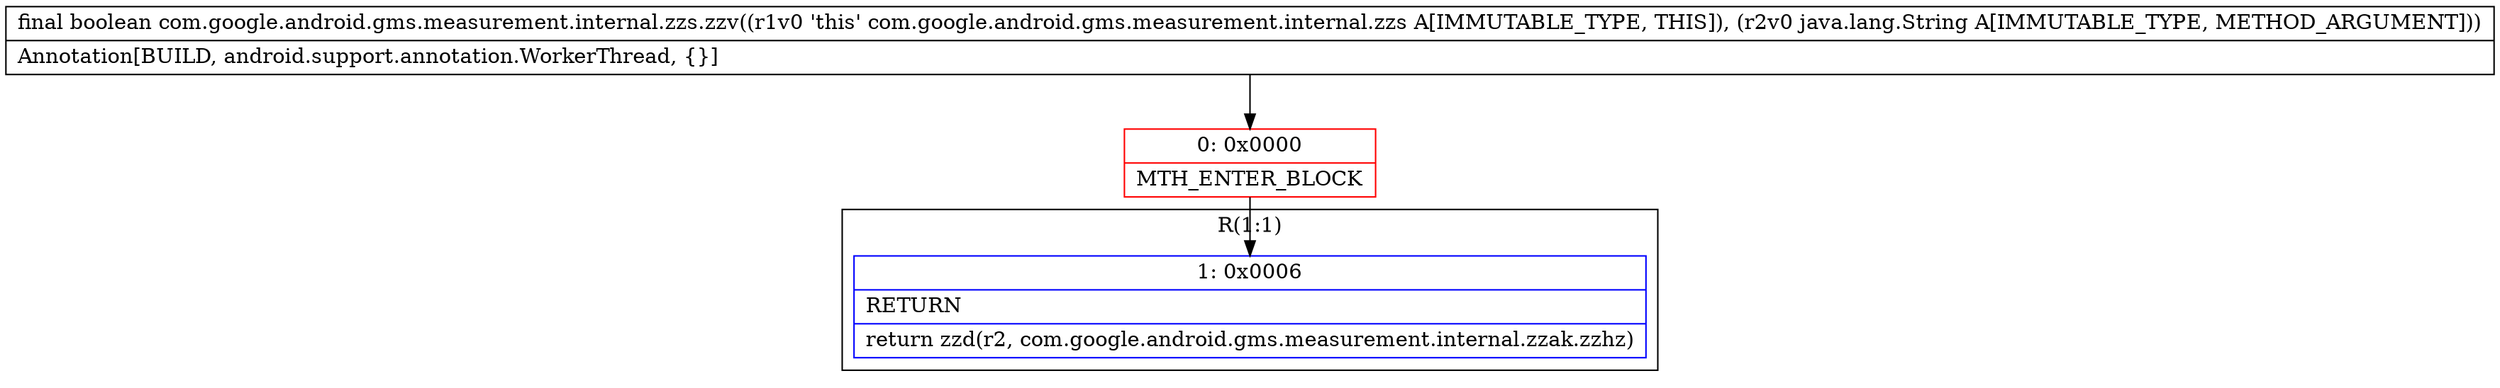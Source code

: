 digraph "CFG forcom.google.android.gms.measurement.internal.zzs.zzv(Ljava\/lang\/String;)Z" {
subgraph cluster_Region_1057372585 {
label = "R(1:1)";
node [shape=record,color=blue];
Node_1 [shape=record,label="{1\:\ 0x0006|RETURN\l|return zzd(r2, com.google.android.gms.measurement.internal.zzak.zzhz)\l}"];
}
Node_0 [shape=record,color=red,label="{0\:\ 0x0000|MTH_ENTER_BLOCK\l}"];
MethodNode[shape=record,label="{final boolean com.google.android.gms.measurement.internal.zzs.zzv((r1v0 'this' com.google.android.gms.measurement.internal.zzs A[IMMUTABLE_TYPE, THIS]), (r2v0 java.lang.String A[IMMUTABLE_TYPE, METHOD_ARGUMENT]))  | Annotation[BUILD, android.support.annotation.WorkerThread, \{\}]\l}"];
MethodNode -> Node_0;
Node_0 -> Node_1;
}

